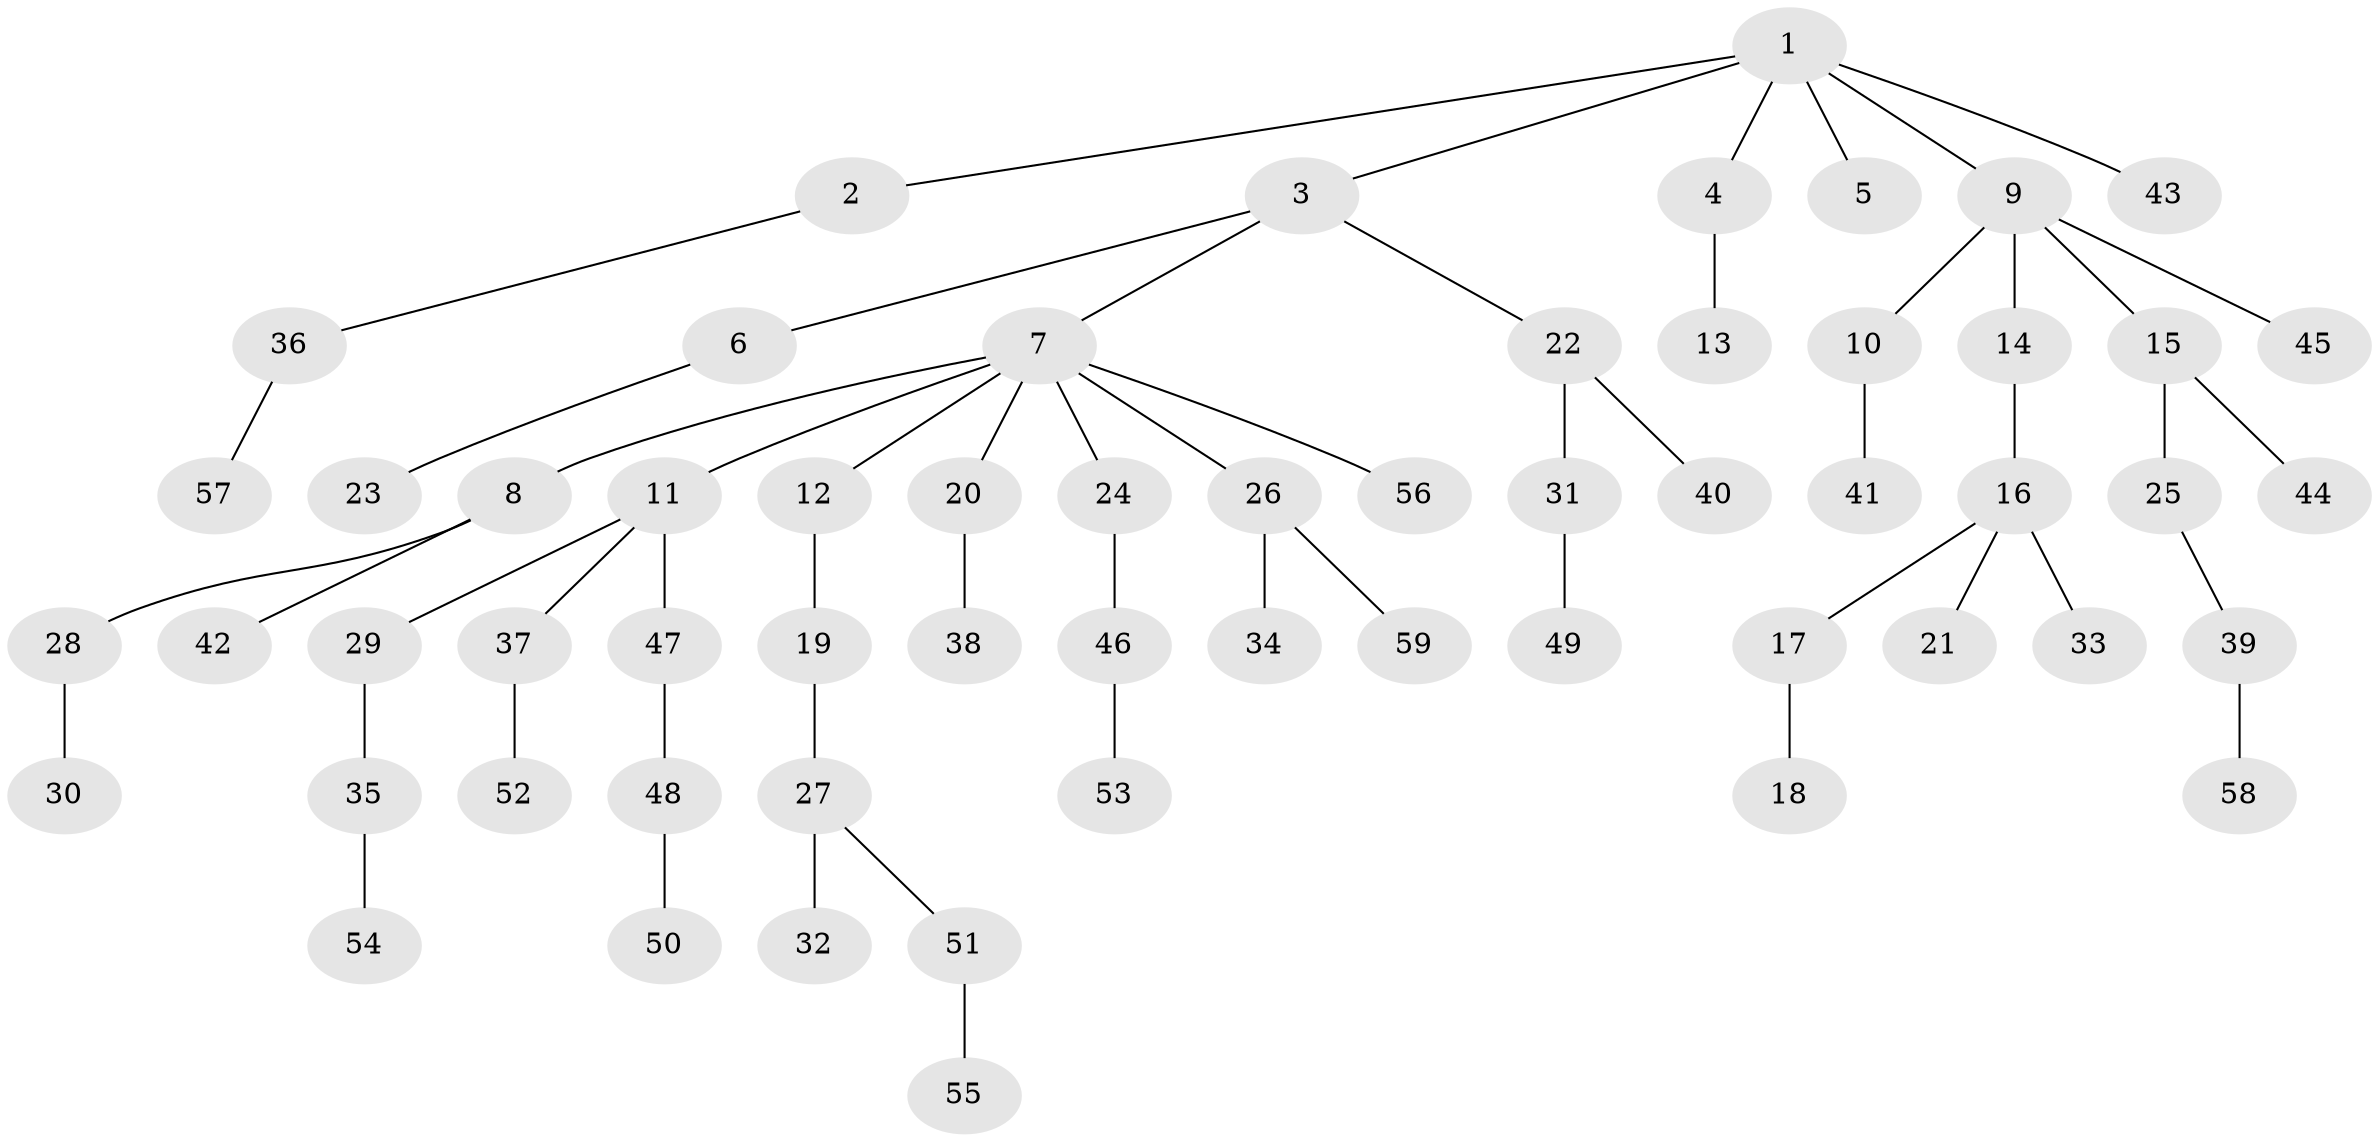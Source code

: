 // Generated by graph-tools (version 1.1) at 2025/53/03/09/25 04:53:58]
// undirected, 59 vertices, 58 edges
graph export_dot {
graph [start="1"]
  node [color=gray90,style=filled];
  1;
  2;
  3;
  4;
  5;
  6;
  7;
  8;
  9;
  10;
  11;
  12;
  13;
  14;
  15;
  16;
  17;
  18;
  19;
  20;
  21;
  22;
  23;
  24;
  25;
  26;
  27;
  28;
  29;
  30;
  31;
  32;
  33;
  34;
  35;
  36;
  37;
  38;
  39;
  40;
  41;
  42;
  43;
  44;
  45;
  46;
  47;
  48;
  49;
  50;
  51;
  52;
  53;
  54;
  55;
  56;
  57;
  58;
  59;
  1 -- 2;
  1 -- 3;
  1 -- 4;
  1 -- 5;
  1 -- 9;
  1 -- 43;
  2 -- 36;
  3 -- 6;
  3 -- 7;
  3 -- 22;
  4 -- 13;
  6 -- 23;
  7 -- 8;
  7 -- 11;
  7 -- 12;
  7 -- 20;
  7 -- 24;
  7 -- 26;
  7 -- 56;
  8 -- 28;
  8 -- 42;
  9 -- 10;
  9 -- 14;
  9 -- 15;
  9 -- 45;
  10 -- 41;
  11 -- 29;
  11 -- 37;
  11 -- 47;
  12 -- 19;
  14 -- 16;
  15 -- 25;
  15 -- 44;
  16 -- 17;
  16 -- 21;
  16 -- 33;
  17 -- 18;
  19 -- 27;
  20 -- 38;
  22 -- 31;
  22 -- 40;
  24 -- 46;
  25 -- 39;
  26 -- 34;
  26 -- 59;
  27 -- 32;
  27 -- 51;
  28 -- 30;
  29 -- 35;
  31 -- 49;
  35 -- 54;
  36 -- 57;
  37 -- 52;
  39 -- 58;
  46 -- 53;
  47 -- 48;
  48 -- 50;
  51 -- 55;
}
